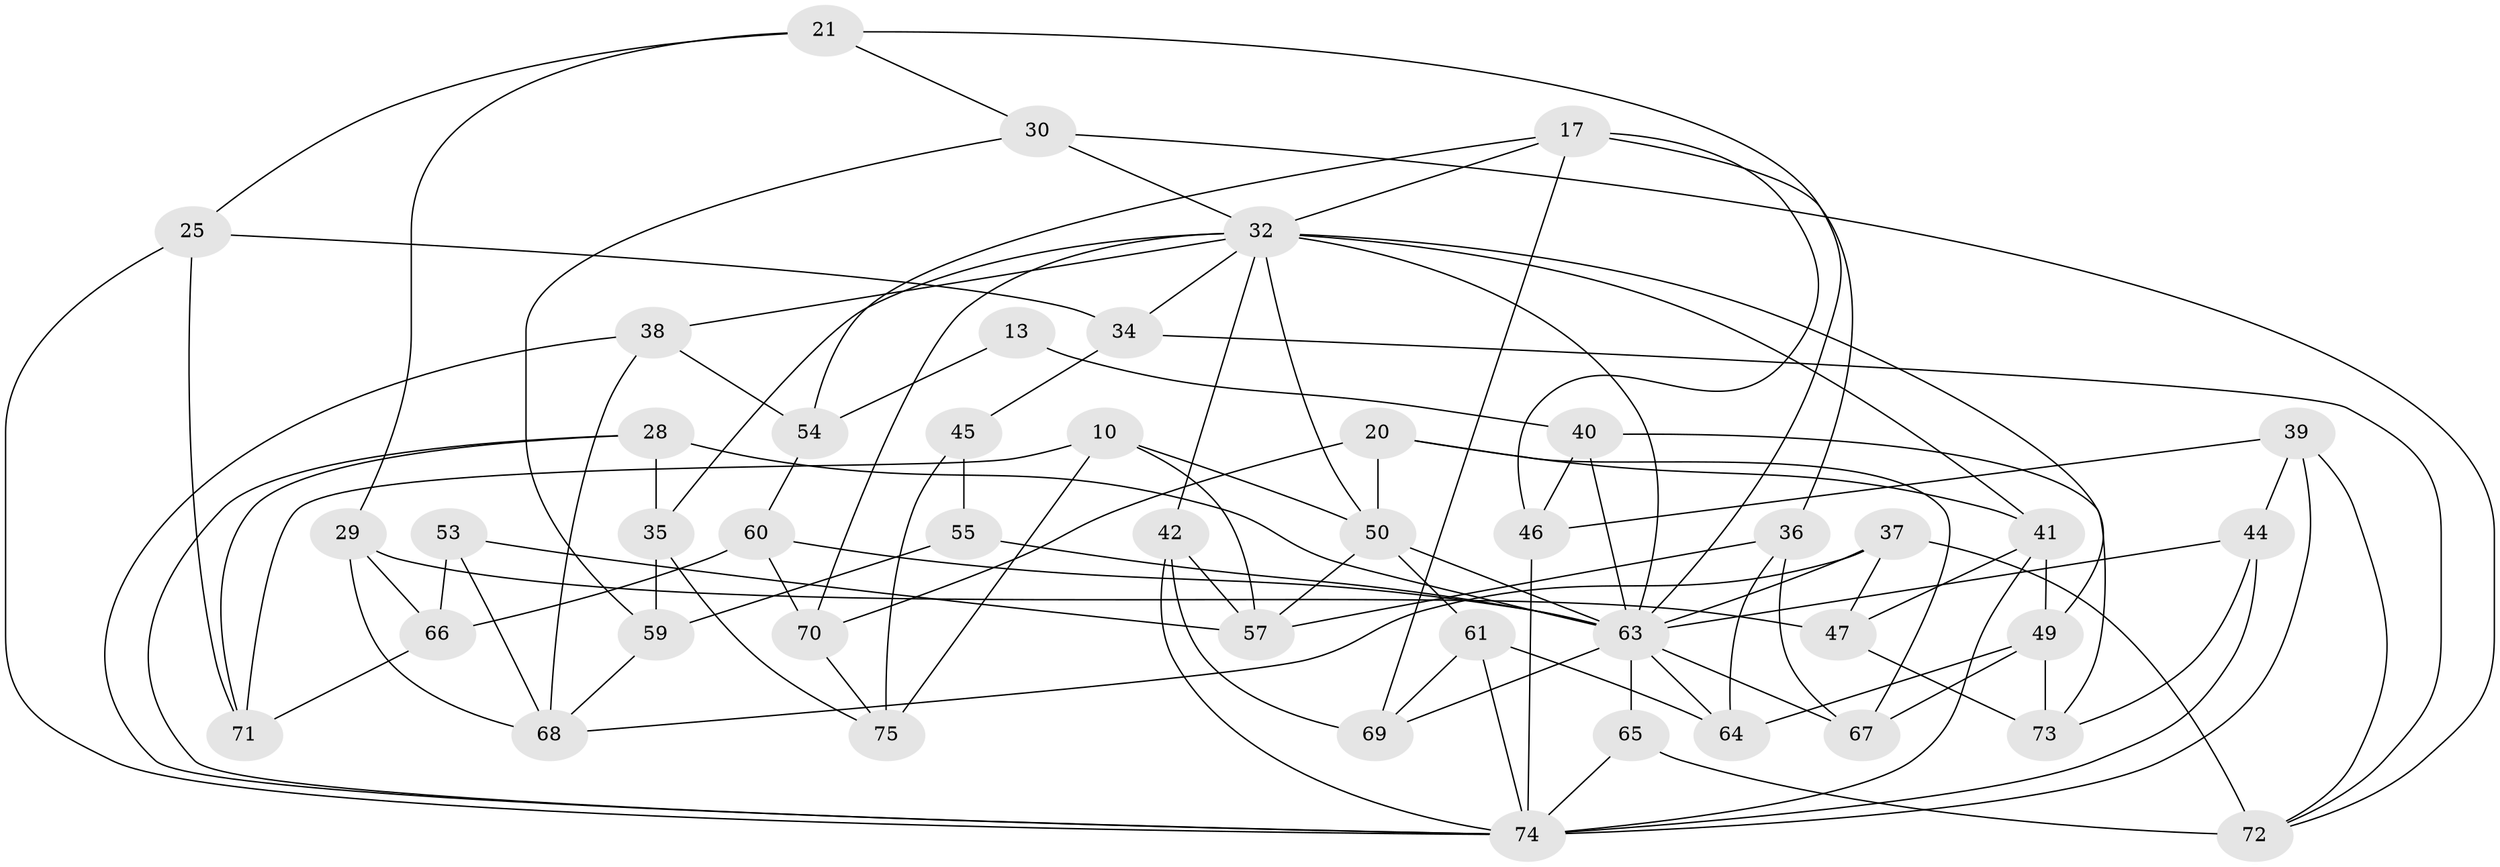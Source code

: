 // original degree distribution, {4: 1.0}
// Generated by graph-tools (version 1.1) at 2025/02/03/04/25 22:02:44]
// undirected, 45 vertices, 102 edges
graph export_dot {
graph [start="1"]
  node [color=gray90,style=filled];
  10 [super="+6"];
  13;
  17 [super="+5"];
  20;
  21;
  25;
  28;
  29;
  30;
  32 [super="+7+19+27"];
  34 [super="+9"];
  35;
  36;
  37;
  38;
  39;
  40 [super="+1"];
  41 [super="+33"];
  42;
  44;
  45 [super="+31"];
  46;
  47;
  49 [super="+48"];
  50 [super="+16"];
  53;
  54 [super="+52"];
  55;
  57 [super="+18"];
  59;
  60;
  61 [super="+51"];
  63 [super="+58+56"];
  64 [super="+26"];
  65;
  66;
  67;
  68 [super="+11"];
  69;
  70;
  71;
  72 [super="+43"];
  73;
  74 [super="+4+14+15"];
  75 [super="+62"];
  10 -- 75 [weight=2];
  10 -- 50;
  10 -- 57 [weight=2];
  10 -- 71;
  13 -- 40 [weight=2];
  13 -- 54 [weight=2];
  17 -- 69;
  17 -- 54 [weight=2];
  17 -- 46;
  17 -- 36;
  17 -- 32;
  20 -- 67;
  20 -- 50;
  20 -- 70;
  20 -- 41;
  21 -- 30;
  21 -- 29;
  21 -- 25;
  21 -- 63;
  25 -- 74;
  25 -- 34;
  25 -- 71;
  28 -- 71;
  28 -- 35;
  28 -- 63;
  28 -- 74;
  29 -- 66;
  29 -- 47;
  29 -- 68;
  30 -- 59;
  30 -- 72;
  30 -- 32;
  32 -- 34 [weight=2];
  32 -- 63 [weight=2];
  32 -- 49;
  32 -- 38;
  32 -- 35;
  32 -- 70;
  32 -- 41 [weight=2];
  32 -- 42;
  32 -- 50;
  34 -- 45 [weight=2];
  34 -- 72;
  35 -- 59;
  35 -- 75;
  36 -- 57;
  36 -- 67;
  36 -- 64;
  37 -- 72;
  37 -- 47;
  37 -- 68;
  37 -- 63;
  38 -- 68;
  38 -- 74;
  38 -- 54;
  39 -- 44;
  39 -- 46;
  39 -- 72;
  39 -- 74;
  40 -- 73;
  40 -- 46;
  40 -- 63 [weight=2];
  41 -- 47;
  41 -- 49;
  41 -- 74;
  42 -- 69;
  42 -- 74;
  42 -- 57;
  44 -- 73;
  44 -- 63;
  44 -- 74;
  45 -- 55 [weight=2];
  45 -- 75 [weight=2];
  46 -- 74;
  47 -- 73;
  49 -- 67;
  49 -- 73;
  49 -- 64 [weight=2];
  50 -- 63 [weight=2];
  50 -- 57;
  50 -- 61 [weight=2];
  53 -- 68 [weight=2];
  53 -- 66;
  53 -- 57;
  54 -- 60;
  55 -- 59;
  55 -- 63;
  59 -- 68;
  60 -- 66;
  60 -- 70;
  60 -- 63;
  61 -- 64 [weight=2];
  61 -- 69;
  61 -- 74;
  63 -- 65;
  63 -- 64;
  63 -- 67;
  63 -- 69;
  65 -- 72 [weight=2];
  65 -- 74;
  66 -- 71;
  70 -- 75;
}
